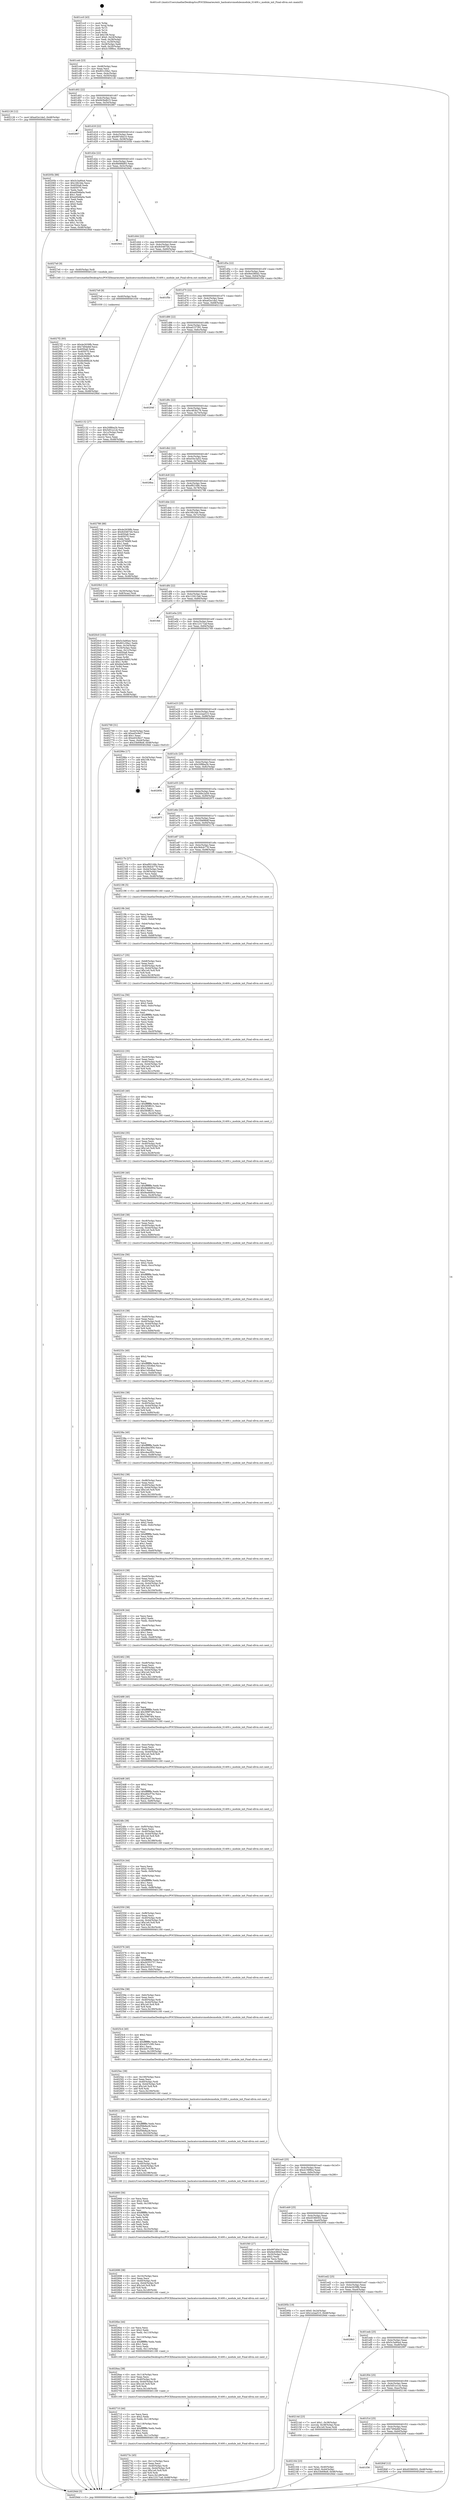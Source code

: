 digraph "0x401cc0" {
  label = "0x401cc0 (/mnt/c/Users/mathe/Desktop/tcc/POCII/binaries/extr_hashcatsrcmodulesmodule_01400.c_module_init_Final-ollvm.out::main(0))"
  labelloc = "t"
  node[shape=record]

  Entry [label="",width=0.3,height=0.3,shape=circle,fillcolor=black,style=filled]
  "0x401ceb" [label="{
     0x401ceb [23]\l
     | [instrs]\l
     &nbsp;&nbsp;0x401ceb \<+3\>: mov -0x48(%rbp),%eax\l
     &nbsp;&nbsp;0x401cee \<+2\>: mov %eax,%ecx\l
     &nbsp;&nbsp;0x401cf0 \<+6\>: sub $0x801c59a1,%ecx\l
     &nbsp;&nbsp;0x401cf6 \<+3\>: mov %eax,-0x4c(%rbp)\l
     &nbsp;&nbsp;0x401cf9 \<+3\>: mov %ecx,-0x50(%rbp)\l
     &nbsp;&nbsp;0x401cfc \<+6\>: je 0000000000402126 \<main+0x466\>\l
  }"]
  "0x402126" [label="{
     0x402126 [12]\l
     | [instrs]\l
     &nbsp;&nbsp;0x402126 \<+7\>: movl $0xa02e1da2,-0x48(%rbp)\l
     &nbsp;&nbsp;0x40212d \<+5\>: jmp 00000000004029dd \<main+0xd1d\>\l
  }"]
  "0x401d02" [label="{
     0x401d02 [22]\l
     | [instrs]\l
     &nbsp;&nbsp;0x401d02 \<+5\>: jmp 0000000000401d07 \<main+0x47\>\l
     &nbsp;&nbsp;0x401d07 \<+3\>: mov -0x4c(%rbp),%eax\l
     &nbsp;&nbsp;0x401d0a \<+5\>: sub $0x943bdb15,%eax\l
     &nbsp;&nbsp;0x401d0f \<+3\>: mov %eax,-0x54(%rbp)\l
     &nbsp;&nbsp;0x401d12 \<+6\>: je 0000000000402867 \<main+0xba7\>\l
  }"]
  Exit [label="",width=0.3,height=0.3,shape=circle,fillcolor=black,style=filled,peripheries=2]
  "0x402867" [label="{
     0x402867\l
  }", style=dashed]
  "0x401d18" [label="{
     0x401d18 [22]\l
     | [instrs]\l
     &nbsp;&nbsp;0x401d18 \<+5\>: jmp 0000000000401d1d \<main+0x5d\>\l
     &nbsp;&nbsp;0x401d1d \<+3\>: mov -0x4c(%rbp),%eax\l
     &nbsp;&nbsp;0x401d20 \<+5\>: sub $0x997d0e10,%eax\l
     &nbsp;&nbsp;0x401d25 \<+3\>: mov %eax,-0x58(%rbp)\l
     &nbsp;&nbsp;0x401d28 \<+6\>: je 000000000040205b \<main+0x39b\>\l
  }"]
  "0x401f36" [label="{
     0x401f36\l
  }", style=dashed]
  "0x40205b" [label="{
     0x40205b [88]\l
     | [instrs]\l
     &nbsp;&nbsp;0x40205b \<+5\>: mov $0x5c3a90a4,%eax\l
     &nbsp;&nbsp;0x402060 \<+5\>: mov $0x16fc3de,%ecx\l
     &nbsp;&nbsp;0x402065 \<+7\>: mov 0x4050a8,%edx\l
     &nbsp;&nbsp;0x40206c \<+7\>: mov 0x405070,%esi\l
     &nbsp;&nbsp;0x402073 \<+2\>: mov %edx,%edi\l
     &nbsp;&nbsp;0x402075 \<+6\>: sub $0xed5b8a0a,%edi\l
     &nbsp;&nbsp;0x40207b \<+3\>: sub $0x1,%edi\l
     &nbsp;&nbsp;0x40207e \<+6\>: add $0xed5b8a0a,%edi\l
     &nbsp;&nbsp;0x402084 \<+3\>: imul %edi,%edx\l
     &nbsp;&nbsp;0x402087 \<+3\>: and $0x1,%edx\l
     &nbsp;&nbsp;0x40208a \<+3\>: cmp $0x0,%edx\l
     &nbsp;&nbsp;0x40208d \<+4\>: sete %r8b\l
     &nbsp;&nbsp;0x402091 \<+3\>: cmp $0xa,%esi\l
     &nbsp;&nbsp;0x402094 \<+4\>: setl %r9b\l
     &nbsp;&nbsp;0x402098 \<+3\>: mov %r8b,%r10b\l
     &nbsp;&nbsp;0x40209b \<+3\>: and %r9b,%r10b\l
     &nbsp;&nbsp;0x40209e \<+3\>: xor %r9b,%r8b\l
     &nbsp;&nbsp;0x4020a1 \<+3\>: or %r8b,%r10b\l
     &nbsp;&nbsp;0x4020a4 \<+4\>: test $0x1,%r10b\l
     &nbsp;&nbsp;0x4020a8 \<+3\>: cmovne %ecx,%eax\l
     &nbsp;&nbsp;0x4020ab \<+3\>: mov %eax,-0x48(%rbp)\l
     &nbsp;&nbsp;0x4020ae \<+5\>: jmp 00000000004029dd \<main+0xd1d\>\l
  }"]
  "0x401d2e" [label="{
     0x401d2e [22]\l
     | [instrs]\l
     &nbsp;&nbsp;0x401d2e \<+5\>: jmp 0000000000401d33 \<main+0x73\>\l
     &nbsp;&nbsp;0x401d33 \<+3\>: mov -0x4c(%rbp),%eax\l
     &nbsp;&nbsp;0x401d36 \<+5\>: sub $0x9b688d93,%eax\l
     &nbsp;&nbsp;0x401d3b \<+3\>: mov %eax,-0x5c(%rbp)\l
     &nbsp;&nbsp;0x401d3e \<+6\>: je 00000000004029d1 \<main+0xd11\>\l
  }"]
  "0x40284f" [label="{
     0x40284f [12]\l
     | [instrs]\l
     &nbsp;&nbsp;0x40284f \<+7\>: movl $0x45366502,-0x48(%rbp)\l
     &nbsp;&nbsp;0x402856 \<+5\>: jmp 00000000004029dd \<main+0xd1d\>\l
  }"]
  "0x4029d1" [label="{
     0x4029d1\l
  }", style=dashed]
  "0x401d44" [label="{
     0x401d44 [22]\l
     | [instrs]\l
     &nbsp;&nbsp;0x401d44 \<+5\>: jmp 0000000000401d49 \<main+0x89\>\l
     &nbsp;&nbsp;0x401d49 \<+3\>: mov -0x4c(%rbp),%eax\l
     &nbsp;&nbsp;0x401d4c \<+5\>: sub $0x9c0467d4,%eax\l
     &nbsp;&nbsp;0x401d51 \<+3\>: mov %eax,-0x60(%rbp)\l
     &nbsp;&nbsp;0x401d54 \<+6\>: je 00000000004027e0 \<main+0xb20\>\l
  }"]
  "0x4027f2" [label="{
     0x4027f2 [93]\l
     | [instrs]\l
     &nbsp;&nbsp;0x4027f2 \<+5\>: mov $0x4e2639fb,%eax\l
     &nbsp;&nbsp;0x4027f7 \<+5\>: mov $0x7494efef,%ecx\l
     &nbsp;&nbsp;0x4027fc \<+7\>: mov 0x4050a8,%edx\l
     &nbsp;&nbsp;0x402803 \<+7\>: mov 0x405070,%esi\l
     &nbsp;&nbsp;0x40280a \<+3\>: mov %edx,%r8d\l
     &nbsp;&nbsp;0x40280d \<+7\>: add $0x8c666b28,%r8d\l
     &nbsp;&nbsp;0x402814 \<+4\>: sub $0x1,%r8d\l
     &nbsp;&nbsp;0x402818 \<+7\>: sub $0x8c666b28,%r8d\l
     &nbsp;&nbsp;0x40281f \<+4\>: imul %r8d,%edx\l
     &nbsp;&nbsp;0x402823 \<+3\>: and $0x1,%edx\l
     &nbsp;&nbsp;0x402826 \<+3\>: cmp $0x0,%edx\l
     &nbsp;&nbsp;0x402829 \<+4\>: sete %r9b\l
     &nbsp;&nbsp;0x40282d \<+3\>: cmp $0xa,%esi\l
     &nbsp;&nbsp;0x402830 \<+4\>: setl %r10b\l
     &nbsp;&nbsp;0x402834 \<+3\>: mov %r9b,%r11b\l
     &nbsp;&nbsp;0x402837 \<+3\>: and %r10b,%r11b\l
     &nbsp;&nbsp;0x40283a \<+3\>: xor %r10b,%r9b\l
     &nbsp;&nbsp;0x40283d \<+3\>: or %r9b,%r11b\l
     &nbsp;&nbsp;0x402840 \<+4\>: test $0x1,%r11b\l
     &nbsp;&nbsp;0x402844 \<+3\>: cmovne %ecx,%eax\l
     &nbsp;&nbsp;0x402847 \<+3\>: mov %eax,-0x48(%rbp)\l
     &nbsp;&nbsp;0x40284a \<+5\>: jmp 00000000004029dd \<main+0xd1d\>\l
  }"]
  "0x4027e0" [label="{
     0x4027e0 [9]\l
     | [instrs]\l
     &nbsp;&nbsp;0x4027e0 \<+4\>: mov -0x40(%rbp),%rdi\l
     &nbsp;&nbsp;0x4027e4 \<+5\>: call 0000000000401240 \<module_init\>\l
     | [calls]\l
     &nbsp;&nbsp;0x401240 \{1\} (/mnt/c/Users/mathe/Desktop/tcc/POCII/binaries/extr_hashcatsrcmodulesmodule_01400.c_module_init_Final-ollvm.out::module_init)\l
  }"]
  "0x401d5a" [label="{
     0x401d5a [22]\l
     | [instrs]\l
     &nbsp;&nbsp;0x401d5a \<+5\>: jmp 0000000000401d5f \<main+0x9f\>\l
     &nbsp;&nbsp;0x401d5f \<+3\>: mov -0x4c(%rbp),%eax\l
     &nbsp;&nbsp;0x401d62 \<+5\>: sub $0x9e4380d2,%eax\l
     &nbsp;&nbsp;0x401d67 \<+3\>: mov %eax,-0x64(%rbp)\l
     &nbsp;&nbsp;0x401d6a \<+6\>: je 0000000000401f5b \<main+0x29b\>\l
  }"]
  "0x4027e9" [label="{
     0x4027e9 [9]\l
     | [instrs]\l
     &nbsp;&nbsp;0x4027e9 \<+4\>: mov -0x40(%rbp),%rdi\l
     &nbsp;&nbsp;0x4027ed \<+5\>: call 0000000000401030 \<free@plt\>\l
     | [calls]\l
     &nbsp;&nbsp;0x401030 \{1\} (unknown)\l
  }"]
  "0x401f5b" [label="{
     0x401f5b\l
  }", style=dashed]
  "0x401d70" [label="{
     0x401d70 [22]\l
     | [instrs]\l
     &nbsp;&nbsp;0x401d70 \<+5\>: jmp 0000000000401d75 \<main+0xb5\>\l
     &nbsp;&nbsp;0x401d75 \<+3\>: mov -0x4c(%rbp),%eax\l
     &nbsp;&nbsp;0x401d78 \<+5\>: sub $0xa02e1da2,%eax\l
     &nbsp;&nbsp;0x401d7d \<+3\>: mov %eax,-0x68(%rbp)\l
     &nbsp;&nbsp;0x401d80 \<+6\>: je 0000000000402132 \<main+0x472\>\l
  }"]
  "0x40273c" [label="{
     0x40273c [45]\l
     | [instrs]\l
     &nbsp;&nbsp;0x40273c \<+6\>: mov -0x11c(%rbp),%ecx\l
     &nbsp;&nbsp;0x402742 \<+3\>: imul %eax,%ecx\l
     &nbsp;&nbsp;0x402745 \<+4\>: mov -0x40(%rbp),%rdi\l
     &nbsp;&nbsp;0x402749 \<+4\>: movslq -0x44(%rbp),%r8\l
     &nbsp;&nbsp;0x40274d \<+7\>: imul $0x1e0,%r8,%r8\l
     &nbsp;&nbsp;0x402754 \<+3\>: add %r8,%rdi\l
     &nbsp;&nbsp;0x402757 \<+6\>: mov %ecx,0x1d8(%rdi)\l
     &nbsp;&nbsp;0x40275d \<+7\>: movl $0x12317caf,-0x48(%rbp)\l
     &nbsp;&nbsp;0x402764 \<+5\>: jmp 00000000004029dd \<main+0xd1d\>\l
  }"]
  "0x402132" [label="{
     0x402132 [27]\l
     | [instrs]\l
     &nbsp;&nbsp;0x402132 \<+5\>: mov $0x20f8ba2b,%eax\l
     &nbsp;&nbsp;0x402137 \<+5\>: mov $0x5d51e1cb,%ecx\l
     &nbsp;&nbsp;0x40213c \<+3\>: mov -0x1c(%rbp),%edx\l
     &nbsp;&nbsp;0x40213f \<+3\>: cmp $0x0,%edx\l
     &nbsp;&nbsp;0x402142 \<+3\>: cmove %ecx,%eax\l
     &nbsp;&nbsp;0x402145 \<+3\>: mov %eax,-0x48(%rbp)\l
     &nbsp;&nbsp;0x402148 \<+5\>: jmp 00000000004029dd \<main+0xd1d\>\l
  }"]
  "0x401d86" [label="{
     0x401d86 [22]\l
     | [instrs]\l
     &nbsp;&nbsp;0x401d86 \<+5\>: jmp 0000000000401d8b \<main+0xcb\>\l
     &nbsp;&nbsp;0x401d8b \<+3\>: mov -0x4c(%rbp),%eax\l
     &nbsp;&nbsp;0x401d8e \<+5\>: sub $0xad157391,%eax\l
     &nbsp;&nbsp;0x401d93 \<+3\>: mov %eax,-0x6c(%rbp)\l
     &nbsp;&nbsp;0x401d96 \<+6\>: je 000000000040204f \<main+0x38f\>\l
  }"]
  "0x402710" [label="{
     0x402710 [44]\l
     | [instrs]\l
     &nbsp;&nbsp;0x402710 \<+2\>: xor %ecx,%ecx\l
     &nbsp;&nbsp;0x402712 \<+5\>: mov $0x2,%edx\l
     &nbsp;&nbsp;0x402717 \<+6\>: mov %edx,-0x118(%rbp)\l
     &nbsp;&nbsp;0x40271d \<+1\>: cltd\l
     &nbsp;&nbsp;0x40271e \<+6\>: mov -0x118(%rbp),%esi\l
     &nbsp;&nbsp;0x402724 \<+2\>: idiv %esi\l
     &nbsp;&nbsp;0x402726 \<+6\>: imul $0xfffffffe,%edx,%edx\l
     &nbsp;&nbsp;0x40272c \<+3\>: sub $0x1,%ecx\l
     &nbsp;&nbsp;0x40272f \<+2\>: sub %ecx,%edx\l
     &nbsp;&nbsp;0x402731 \<+6\>: mov %edx,-0x11c(%rbp)\l
     &nbsp;&nbsp;0x402737 \<+5\>: call 0000000000401160 \<next_i\>\l
     | [calls]\l
     &nbsp;&nbsp;0x401160 \{1\} (/mnt/c/Users/mathe/Desktop/tcc/POCII/binaries/extr_hashcatsrcmodulesmodule_01400.c_module_init_Final-ollvm.out::next_i)\l
  }"]
  "0x40204f" [label="{
     0x40204f\l
  }", style=dashed]
  "0x401d9c" [label="{
     0x401d9c [22]\l
     | [instrs]\l
     &nbsp;&nbsp;0x401d9c \<+5\>: jmp 0000000000401da1 \<main+0xe1\>\l
     &nbsp;&nbsp;0x401da1 \<+3\>: mov -0x4c(%rbp),%eax\l
     &nbsp;&nbsp;0x401da4 \<+5\>: sub $0xc463b176,%eax\l
     &nbsp;&nbsp;0x401da9 \<+3\>: mov %eax,-0x70(%rbp)\l
     &nbsp;&nbsp;0x401dac \<+6\>: je 000000000040294f \<main+0xc8f\>\l
  }"]
  "0x4026ea" [label="{
     0x4026ea [38]\l
     | [instrs]\l
     &nbsp;&nbsp;0x4026ea \<+6\>: mov -0x114(%rbp),%ecx\l
     &nbsp;&nbsp;0x4026f0 \<+3\>: imul %eax,%ecx\l
     &nbsp;&nbsp;0x4026f3 \<+4\>: mov -0x40(%rbp),%rdi\l
     &nbsp;&nbsp;0x4026f7 \<+4\>: movslq -0x44(%rbp),%r8\l
     &nbsp;&nbsp;0x4026fb \<+7\>: imul $0x1e0,%r8,%r8\l
     &nbsp;&nbsp;0x402702 \<+3\>: add %r8,%rdi\l
     &nbsp;&nbsp;0x402705 \<+6\>: mov %ecx,0x1d4(%rdi)\l
     &nbsp;&nbsp;0x40270b \<+5\>: call 0000000000401160 \<next_i\>\l
     | [calls]\l
     &nbsp;&nbsp;0x401160 \{1\} (/mnt/c/Users/mathe/Desktop/tcc/POCII/binaries/extr_hashcatsrcmodulesmodule_01400.c_module_init_Final-ollvm.out::next_i)\l
  }"]
  "0x40294f" [label="{
     0x40294f\l
  }", style=dashed]
  "0x401db2" [label="{
     0x401db2 [22]\l
     | [instrs]\l
     &nbsp;&nbsp;0x401db2 \<+5\>: jmp 0000000000401db7 \<main+0xf7\>\l
     &nbsp;&nbsp;0x401db7 \<+3\>: mov -0x4c(%rbp),%eax\l
     &nbsp;&nbsp;0x401dba \<+5\>: sub $0xe54c3a52,%eax\l
     &nbsp;&nbsp;0x401dbf \<+3\>: mov %eax,-0x74(%rbp)\l
     &nbsp;&nbsp;0x401dc2 \<+6\>: je 00000000004028ba \<main+0xbfa\>\l
  }"]
  "0x4026be" [label="{
     0x4026be [44]\l
     | [instrs]\l
     &nbsp;&nbsp;0x4026be \<+2\>: xor %ecx,%ecx\l
     &nbsp;&nbsp;0x4026c0 \<+5\>: mov $0x2,%edx\l
     &nbsp;&nbsp;0x4026c5 \<+6\>: mov %edx,-0x110(%rbp)\l
     &nbsp;&nbsp;0x4026cb \<+1\>: cltd\l
     &nbsp;&nbsp;0x4026cc \<+6\>: mov -0x110(%rbp),%esi\l
     &nbsp;&nbsp;0x4026d2 \<+2\>: idiv %esi\l
     &nbsp;&nbsp;0x4026d4 \<+6\>: imul $0xfffffffe,%edx,%edx\l
     &nbsp;&nbsp;0x4026da \<+3\>: sub $0x1,%ecx\l
     &nbsp;&nbsp;0x4026dd \<+2\>: sub %ecx,%edx\l
     &nbsp;&nbsp;0x4026df \<+6\>: mov %edx,-0x114(%rbp)\l
     &nbsp;&nbsp;0x4026e5 \<+5\>: call 0000000000401160 \<next_i\>\l
     | [calls]\l
     &nbsp;&nbsp;0x401160 \{1\} (/mnt/c/Users/mathe/Desktop/tcc/POCII/binaries/extr_hashcatsrcmodulesmodule_01400.c_module_init_Final-ollvm.out::next_i)\l
  }"]
  "0x4028ba" [label="{
     0x4028ba\l
  }", style=dashed]
  "0x401dc8" [label="{
     0x401dc8 [22]\l
     | [instrs]\l
     &nbsp;&nbsp;0x401dc8 \<+5\>: jmp 0000000000401dcd \<main+0x10d\>\l
     &nbsp;&nbsp;0x401dcd \<+3\>: mov -0x4c(%rbp),%eax\l
     &nbsp;&nbsp;0x401dd0 \<+5\>: sub $0xef92168c,%eax\l
     &nbsp;&nbsp;0x401dd5 \<+3\>: mov %eax,-0x78(%rbp)\l
     &nbsp;&nbsp;0x401dd8 \<+6\>: je 0000000000402788 \<main+0xac8\>\l
  }"]
  "0x402698" [label="{
     0x402698 [38]\l
     | [instrs]\l
     &nbsp;&nbsp;0x402698 \<+6\>: mov -0x10c(%rbp),%ecx\l
     &nbsp;&nbsp;0x40269e \<+3\>: imul %eax,%ecx\l
     &nbsp;&nbsp;0x4026a1 \<+4\>: mov -0x40(%rbp),%rdi\l
     &nbsp;&nbsp;0x4026a5 \<+4\>: movslq -0x44(%rbp),%r8\l
     &nbsp;&nbsp;0x4026a9 \<+7\>: imul $0x1e0,%r8,%r8\l
     &nbsp;&nbsp;0x4026b0 \<+3\>: add %r8,%rdi\l
     &nbsp;&nbsp;0x4026b3 \<+6\>: mov %ecx,0x1d0(%rdi)\l
     &nbsp;&nbsp;0x4026b9 \<+5\>: call 0000000000401160 \<next_i\>\l
     | [calls]\l
     &nbsp;&nbsp;0x401160 \{1\} (/mnt/c/Users/mathe/Desktop/tcc/POCII/binaries/extr_hashcatsrcmodulesmodule_01400.c_module_init_Final-ollvm.out::next_i)\l
  }"]
  "0x402788" [label="{
     0x402788 [88]\l
     | [instrs]\l
     &nbsp;&nbsp;0x402788 \<+5\>: mov $0x4e2639fb,%eax\l
     &nbsp;&nbsp;0x40278d \<+5\>: mov $0x9c0467d4,%ecx\l
     &nbsp;&nbsp;0x402792 \<+7\>: mov 0x4050a8,%edx\l
     &nbsp;&nbsp;0x402799 \<+7\>: mov 0x405070,%esi\l
     &nbsp;&nbsp;0x4027a0 \<+2\>: mov %edx,%edi\l
     &nbsp;&nbsp;0x4027a2 \<+6\>: add $0x1876f4f9,%edi\l
     &nbsp;&nbsp;0x4027a8 \<+3\>: sub $0x1,%edi\l
     &nbsp;&nbsp;0x4027ab \<+6\>: sub $0x1876f4f9,%edi\l
     &nbsp;&nbsp;0x4027b1 \<+3\>: imul %edi,%edx\l
     &nbsp;&nbsp;0x4027b4 \<+3\>: and $0x1,%edx\l
     &nbsp;&nbsp;0x4027b7 \<+3\>: cmp $0x0,%edx\l
     &nbsp;&nbsp;0x4027ba \<+4\>: sete %r8b\l
     &nbsp;&nbsp;0x4027be \<+3\>: cmp $0xa,%esi\l
     &nbsp;&nbsp;0x4027c1 \<+4\>: setl %r9b\l
     &nbsp;&nbsp;0x4027c5 \<+3\>: mov %r8b,%r10b\l
     &nbsp;&nbsp;0x4027c8 \<+3\>: and %r9b,%r10b\l
     &nbsp;&nbsp;0x4027cb \<+3\>: xor %r9b,%r8b\l
     &nbsp;&nbsp;0x4027ce \<+3\>: or %r8b,%r10b\l
     &nbsp;&nbsp;0x4027d1 \<+4\>: test $0x1,%r10b\l
     &nbsp;&nbsp;0x4027d5 \<+3\>: cmovne %ecx,%eax\l
     &nbsp;&nbsp;0x4027d8 \<+3\>: mov %eax,-0x48(%rbp)\l
     &nbsp;&nbsp;0x4027db \<+5\>: jmp 00000000004029dd \<main+0xd1d\>\l
  }"]
  "0x401dde" [label="{
     0x401dde [22]\l
     | [instrs]\l
     &nbsp;&nbsp;0x401dde \<+5\>: jmp 0000000000401de3 \<main+0x123\>\l
     &nbsp;&nbsp;0x401de3 \<+3\>: mov -0x4c(%rbp),%eax\l
     &nbsp;&nbsp;0x401de6 \<+5\>: sub $0x16fc3de,%eax\l
     &nbsp;&nbsp;0x401deb \<+3\>: mov %eax,-0x7c(%rbp)\l
     &nbsp;&nbsp;0x401dee \<+6\>: je 00000000004020b3 \<main+0x3f3\>\l
  }"]
  "0x402660" [label="{
     0x402660 [56]\l
     | [instrs]\l
     &nbsp;&nbsp;0x402660 \<+2\>: xor %ecx,%ecx\l
     &nbsp;&nbsp;0x402662 \<+5\>: mov $0x2,%edx\l
     &nbsp;&nbsp;0x402667 \<+6\>: mov %edx,-0x108(%rbp)\l
     &nbsp;&nbsp;0x40266d \<+1\>: cltd\l
     &nbsp;&nbsp;0x40266e \<+6\>: mov -0x108(%rbp),%esi\l
     &nbsp;&nbsp;0x402674 \<+2\>: idiv %esi\l
     &nbsp;&nbsp;0x402676 \<+6\>: imul $0xfffffffe,%edx,%edx\l
     &nbsp;&nbsp;0x40267c \<+3\>: mov %ecx,%r9d\l
     &nbsp;&nbsp;0x40267f \<+3\>: sub %edx,%r9d\l
     &nbsp;&nbsp;0x402682 \<+2\>: mov %ecx,%edx\l
     &nbsp;&nbsp;0x402684 \<+3\>: sub $0x1,%edx\l
     &nbsp;&nbsp;0x402687 \<+3\>: add %edx,%r9d\l
     &nbsp;&nbsp;0x40268a \<+3\>: sub %r9d,%ecx\l
     &nbsp;&nbsp;0x40268d \<+6\>: mov %ecx,-0x10c(%rbp)\l
     &nbsp;&nbsp;0x402693 \<+5\>: call 0000000000401160 \<next_i\>\l
     | [calls]\l
     &nbsp;&nbsp;0x401160 \{1\} (/mnt/c/Users/mathe/Desktop/tcc/POCII/binaries/extr_hashcatsrcmodulesmodule_01400.c_module_init_Final-ollvm.out::next_i)\l
  }"]
  "0x4020b3" [label="{
     0x4020b3 [13]\l
     | [instrs]\l
     &nbsp;&nbsp;0x4020b3 \<+4\>: mov -0x30(%rbp),%rax\l
     &nbsp;&nbsp;0x4020b7 \<+4\>: mov 0x8(%rax),%rdi\l
     &nbsp;&nbsp;0x4020bb \<+5\>: call 0000000000401060 \<atoi@plt\>\l
     | [calls]\l
     &nbsp;&nbsp;0x401060 \{1\} (unknown)\l
  }"]
  "0x401df4" [label="{
     0x401df4 [22]\l
     | [instrs]\l
     &nbsp;&nbsp;0x401df4 \<+5\>: jmp 0000000000401df9 \<main+0x139\>\l
     &nbsp;&nbsp;0x401df9 \<+3\>: mov -0x4c(%rbp),%eax\l
     &nbsp;&nbsp;0x401dfc \<+5\>: sub $0x122613a6,%eax\l
     &nbsp;&nbsp;0x401e01 \<+3\>: mov %eax,-0x80(%rbp)\l
     &nbsp;&nbsp;0x401e04 \<+6\>: je 0000000000401feb \<main+0x32b\>\l
  }"]
  "0x40263a" [label="{
     0x40263a [38]\l
     | [instrs]\l
     &nbsp;&nbsp;0x40263a \<+6\>: mov -0x104(%rbp),%ecx\l
     &nbsp;&nbsp;0x402640 \<+3\>: imul %eax,%ecx\l
     &nbsp;&nbsp;0x402643 \<+4\>: mov -0x40(%rbp),%rdi\l
     &nbsp;&nbsp;0x402647 \<+4\>: movslq -0x44(%rbp),%r8\l
     &nbsp;&nbsp;0x40264b \<+7\>: imul $0x1e0,%r8,%r8\l
     &nbsp;&nbsp;0x402652 \<+3\>: add %r8,%rdi\l
     &nbsp;&nbsp;0x402655 \<+6\>: mov %ecx,0x198(%rdi)\l
     &nbsp;&nbsp;0x40265b \<+5\>: call 0000000000401160 \<next_i\>\l
     | [calls]\l
     &nbsp;&nbsp;0x401160 \{1\} (/mnt/c/Users/mathe/Desktop/tcc/POCII/binaries/extr_hashcatsrcmodulesmodule_01400.c_module_init_Final-ollvm.out::next_i)\l
  }"]
  "0x401feb" [label="{
     0x401feb\l
  }", style=dashed]
  "0x401e0a" [label="{
     0x401e0a [25]\l
     | [instrs]\l
     &nbsp;&nbsp;0x401e0a \<+5\>: jmp 0000000000401e0f \<main+0x14f\>\l
     &nbsp;&nbsp;0x401e0f \<+3\>: mov -0x4c(%rbp),%eax\l
     &nbsp;&nbsp;0x401e12 \<+5\>: sub $0x12317caf,%eax\l
     &nbsp;&nbsp;0x401e17 \<+6\>: mov %eax,-0x84(%rbp)\l
     &nbsp;&nbsp;0x401e1d \<+6\>: je 0000000000402769 \<main+0xaa9\>\l
  }"]
  "0x402612" [label="{
     0x402612 [40]\l
     | [instrs]\l
     &nbsp;&nbsp;0x402612 \<+5\>: mov $0x2,%ecx\l
     &nbsp;&nbsp;0x402617 \<+1\>: cltd\l
     &nbsp;&nbsp;0x402618 \<+2\>: idiv %ecx\l
     &nbsp;&nbsp;0x40261a \<+6\>: imul $0xfffffffe,%edx,%ecx\l
     &nbsp;&nbsp;0x402620 \<+6\>: add $0xf58e8a28,%ecx\l
     &nbsp;&nbsp;0x402626 \<+3\>: add $0x1,%ecx\l
     &nbsp;&nbsp;0x402629 \<+6\>: sub $0xf58e8a28,%ecx\l
     &nbsp;&nbsp;0x40262f \<+6\>: mov %ecx,-0x104(%rbp)\l
     &nbsp;&nbsp;0x402635 \<+5\>: call 0000000000401160 \<next_i\>\l
     | [calls]\l
     &nbsp;&nbsp;0x401160 \{1\} (/mnt/c/Users/mathe/Desktop/tcc/POCII/binaries/extr_hashcatsrcmodulesmodule_01400.c_module_init_Final-ollvm.out::next_i)\l
  }"]
  "0x402769" [label="{
     0x402769 [31]\l
     | [instrs]\l
     &nbsp;&nbsp;0x402769 \<+3\>: mov -0x44(%rbp),%eax\l
     &nbsp;&nbsp;0x40276c \<+5\>: add $0xed3c9e27,%eax\l
     &nbsp;&nbsp;0x402771 \<+3\>: add $0x1,%eax\l
     &nbsp;&nbsp;0x402774 \<+5\>: sub $0xed3c9e27,%eax\l
     &nbsp;&nbsp;0x402779 \<+3\>: mov %eax,-0x44(%rbp)\l
     &nbsp;&nbsp;0x40277c \<+7\>: movl $0x33b69bdf,-0x48(%rbp)\l
     &nbsp;&nbsp;0x402783 \<+5\>: jmp 00000000004029dd \<main+0xd1d\>\l
  }"]
  "0x401e23" [label="{
     0x401e23 [25]\l
     | [instrs]\l
     &nbsp;&nbsp;0x401e23 \<+5\>: jmp 0000000000401e28 \<main+0x168\>\l
     &nbsp;&nbsp;0x401e28 \<+3\>: mov -0x4c(%rbp),%eax\l
     &nbsp;&nbsp;0x401e2b \<+5\>: sub $0x1e2aa515,%eax\l
     &nbsp;&nbsp;0x401e30 \<+6\>: mov %eax,-0x88(%rbp)\l
     &nbsp;&nbsp;0x401e36 \<+6\>: je 000000000040296e \<main+0xcae\>\l
  }"]
  "0x4025ec" [label="{
     0x4025ec [38]\l
     | [instrs]\l
     &nbsp;&nbsp;0x4025ec \<+6\>: mov -0x100(%rbp),%ecx\l
     &nbsp;&nbsp;0x4025f2 \<+3\>: imul %eax,%ecx\l
     &nbsp;&nbsp;0x4025f5 \<+4\>: mov -0x40(%rbp),%rdi\l
     &nbsp;&nbsp;0x4025f9 \<+4\>: movslq -0x44(%rbp),%r8\l
     &nbsp;&nbsp;0x4025fd \<+7\>: imul $0x1e0,%r8,%r8\l
     &nbsp;&nbsp;0x402604 \<+3\>: add %r8,%rdi\l
     &nbsp;&nbsp;0x402607 \<+6\>: mov %ecx,0x194(%rdi)\l
     &nbsp;&nbsp;0x40260d \<+5\>: call 0000000000401160 \<next_i\>\l
     | [calls]\l
     &nbsp;&nbsp;0x401160 \{1\} (/mnt/c/Users/mathe/Desktop/tcc/POCII/binaries/extr_hashcatsrcmodulesmodule_01400.c_module_init_Final-ollvm.out::next_i)\l
  }"]
  "0x40296e" [label="{
     0x40296e [17]\l
     | [instrs]\l
     &nbsp;&nbsp;0x40296e \<+3\>: mov -0x24(%rbp),%eax\l
     &nbsp;&nbsp;0x402971 \<+7\>: add $0x108,%rsp\l
     &nbsp;&nbsp;0x402978 \<+1\>: pop %rbx\l
     &nbsp;&nbsp;0x402979 \<+2\>: pop %r14\l
     &nbsp;&nbsp;0x40297b \<+2\>: pop %r15\l
     &nbsp;&nbsp;0x40297d \<+1\>: pop %rbp\l
     &nbsp;&nbsp;0x40297e \<+1\>: ret\l
  }"]
  "0x401e3c" [label="{
     0x401e3c [25]\l
     | [instrs]\l
     &nbsp;&nbsp;0x401e3c \<+5\>: jmp 0000000000401e41 \<main+0x181\>\l
     &nbsp;&nbsp;0x401e41 \<+3\>: mov -0x4c(%rbp),%eax\l
     &nbsp;&nbsp;0x401e44 \<+5\>: sub $0x20f8ba2b,%eax\l
     &nbsp;&nbsp;0x401e49 \<+6\>: mov %eax,-0x8c(%rbp)\l
     &nbsp;&nbsp;0x401e4f \<+6\>: je 000000000040285b \<main+0xb9b\>\l
  }"]
  "0x4025c4" [label="{
     0x4025c4 [40]\l
     | [instrs]\l
     &nbsp;&nbsp;0x4025c4 \<+5\>: mov $0x2,%ecx\l
     &nbsp;&nbsp;0x4025c9 \<+1\>: cltd\l
     &nbsp;&nbsp;0x4025ca \<+2\>: idiv %ecx\l
     &nbsp;&nbsp;0x4025cc \<+6\>: imul $0xfffffffe,%edx,%ecx\l
     &nbsp;&nbsp;0x4025d2 \<+6\>: add $0x4d37c5f0,%ecx\l
     &nbsp;&nbsp;0x4025d8 \<+3\>: add $0x1,%ecx\l
     &nbsp;&nbsp;0x4025db \<+6\>: sub $0x4d37c5f0,%ecx\l
     &nbsp;&nbsp;0x4025e1 \<+6\>: mov %ecx,-0x100(%rbp)\l
     &nbsp;&nbsp;0x4025e7 \<+5\>: call 0000000000401160 \<next_i\>\l
     | [calls]\l
     &nbsp;&nbsp;0x401160 \{1\} (/mnt/c/Users/mathe/Desktop/tcc/POCII/binaries/extr_hashcatsrcmodulesmodule_01400.c_module_init_Final-ollvm.out::next_i)\l
  }"]
  "0x40285b" [label="{
     0x40285b\l
  }", style=dashed]
  "0x401e55" [label="{
     0x401e55 [25]\l
     | [instrs]\l
     &nbsp;&nbsp;0x401e55 \<+5\>: jmp 0000000000401e5a \<main+0x19a\>\l
     &nbsp;&nbsp;0x401e5a \<+3\>: mov -0x4c(%rbp),%eax\l
     &nbsp;&nbsp;0x401e5d \<+5\>: sub $0x269c2a59,%eax\l
     &nbsp;&nbsp;0x401e62 \<+6\>: mov %eax,-0x90(%rbp)\l
     &nbsp;&nbsp;0x401e68 \<+6\>: je 000000000040297f \<main+0xcbf\>\l
  }"]
  "0x40259e" [label="{
     0x40259e [38]\l
     | [instrs]\l
     &nbsp;&nbsp;0x40259e \<+6\>: mov -0xfc(%rbp),%ecx\l
     &nbsp;&nbsp;0x4025a4 \<+3\>: imul %eax,%ecx\l
     &nbsp;&nbsp;0x4025a7 \<+4\>: mov -0x40(%rbp),%rdi\l
     &nbsp;&nbsp;0x4025ab \<+4\>: movslq -0x44(%rbp),%r8\l
     &nbsp;&nbsp;0x4025af \<+7\>: imul $0x1e0,%r8,%r8\l
     &nbsp;&nbsp;0x4025b6 \<+3\>: add %r8,%rdi\l
     &nbsp;&nbsp;0x4025b9 \<+6\>: mov %ecx,0x190(%rdi)\l
     &nbsp;&nbsp;0x4025bf \<+5\>: call 0000000000401160 \<next_i\>\l
     | [calls]\l
     &nbsp;&nbsp;0x401160 \{1\} (/mnt/c/Users/mathe/Desktop/tcc/POCII/binaries/extr_hashcatsrcmodulesmodule_01400.c_module_init_Final-ollvm.out::next_i)\l
  }"]
  "0x40297f" [label="{
     0x40297f\l
  }", style=dashed]
  "0x401e6e" [label="{
     0x401e6e [25]\l
     | [instrs]\l
     &nbsp;&nbsp;0x401e6e \<+5\>: jmp 0000000000401e73 \<main+0x1b3\>\l
     &nbsp;&nbsp;0x401e73 \<+3\>: mov -0x4c(%rbp),%eax\l
     &nbsp;&nbsp;0x401e76 \<+5\>: sub $0x33b69bdf,%eax\l
     &nbsp;&nbsp;0x401e7b \<+6\>: mov %eax,-0x94(%rbp)\l
     &nbsp;&nbsp;0x401e81 \<+6\>: je 000000000040217b \<main+0x4bb\>\l
  }"]
  "0x402576" [label="{
     0x402576 [40]\l
     | [instrs]\l
     &nbsp;&nbsp;0x402576 \<+5\>: mov $0x2,%ecx\l
     &nbsp;&nbsp;0x40257b \<+1\>: cltd\l
     &nbsp;&nbsp;0x40257c \<+2\>: idiv %ecx\l
     &nbsp;&nbsp;0x40257e \<+6\>: imul $0xfffffffe,%edx,%ecx\l
     &nbsp;&nbsp;0x402584 \<+6\>: sub $0xd4353757,%ecx\l
     &nbsp;&nbsp;0x40258a \<+3\>: add $0x1,%ecx\l
     &nbsp;&nbsp;0x40258d \<+6\>: add $0xd4353757,%ecx\l
     &nbsp;&nbsp;0x402593 \<+6\>: mov %ecx,-0xfc(%rbp)\l
     &nbsp;&nbsp;0x402599 \<+5\>: call 0000000000401160 \<next_i\>\l
     | [calls]\l
     &nbsp;&nbsp;0x401160 \{1\} (/mnt/c/Users/mathe/Desktop/tcc/POCII/binaries/extr_hashcatsrcmodulesmodule_01400.c_module_init_Final-ollvm.out::next_i)\l
  }"]
  "0x40217b" [label="{
     0x40217b [27]\l
     | [instrs]\l
     &nbsp;&nbsp;0x40217b \<+5\>: mov $0xef92168c,%eax\l
     &nbsp;&nbsp;0x402180 \<+5\>: mov $0x36dcb778,%ecx\l
     &nbsp;&nbsp;0x402185 \<+3\>: mov -0x44(%rbp),%edx\l
     &nbsp;&nbsp;0x402188 \<+3\>: cmp -0x38(%rbp),%edx\l
     &nbsp;&nbsp;0x40218b \<+3\>: cmovl %ecx,%eax\l
     &nbsp;&nbsp;0x40218e \<+3\>: mov %eax,-0x48(%rbp)\l
     &nbsp;&nbsp;0x402191 \<+5\>: jmp 00000000004029dd \<main+0xd1d\>\l
  }"]
  "0x401e87" [label="{
     0x401e87 [25]\l
     | [instrs]\l
     &nbsp;&nbsp;0x401e87 \<+5\>: jmp 0000000000401e8c \<main+0x1cc\>\l
     &nbsp;&nbsp;0x401e8c \<+3\>: mov -0x4c(%rbp),%eax\l
     &nbsp;&nbsp;0x401e8f \<+5\>: sub $0x36dcb778,%eax\l
     &nbsp;&nbsp;0x401e94 \<+6\>: mov %eax,-0x98(%rbp)\l
     &nbsp;&nbsp;0x401e9a \<+6\>: je 0000000000402196 \<main+0x4d6\>\l
  }"]
  "0x402550" [label="{
     0x402550 [38]\l
     | [instrs]\l
     &nbsp;&nbsp;0x402550 \<+6\>: mov -0xf8(%rbp),%ecx\l
     &nbsp;&nbsp;0x402556 \<+3\>: imul %eax,%ecx\l
     &nbsp;&nbsp;0x402559 \<+4\>: mov -0x40(%rbp),%rdi\l
     &nbsp;&nbsp;0x40255d \<+4\>: movslq -0x44(%rbp),%r8\l
     &nbsp;&nbsp;0x402561 \<+7\>: imul $0x1e0,%r8,%r8\l
     &nbsp;&nbsp;0x402568 \<+3\>: add %r8,%rdi\l
     &nbsp;&nbsp;0x40256b \<+6\>: mov %ecx,0x18c(%rdi)\l
     &nbsp;&nbsp;0x402571 \<+5\>: call 0000000000401160 \<next_i\>\l
     | [calls]\l
     &nbsp;&nbsp;0x401160 \{1\} (/mnt/c/Users/mathe/Desktop/tcc/POCII/binaries/extr_hashcatsrcmodulesmodule_01400.c_module_init_Final-ollvm.out::next_i)\l
  }"]
  "0x402196" [label="{
     0x402196 [5]\l
     | [instrs]\l
     &nbsp;&nbsp;0x402196 \<+5\>: call 0000000000401160 \<next_i\>\l
     | [calls]\l
     &nbsp;&nbsp;0x401160 \{1\} (/mnt/c/Users/mathe/Desktop/tcc/POCII/binaries/extr_hashcatsrcmodulesmodule_01400.c_module_init_Final-ollvm.out::next_i)\l
  }"]
  "0x401ea0" [label="{
     0x401ea0 [25]\l
     | [instrs]\l
     &nbsp;&nbsp;0x401ea0 \<+5\>: jmp 0000000000401ea5 \<main+0x1e5\>\l
     &nbsp;&nbsp;0x401ea5 \<+3\>: mov -0x4c(%rbp),%eax\l
     &nbsp;&nbsp;0x401ea8 \<+5\>: sub $0x4159f9ce,%eax\l
     &nbsp;&nbsp;0x401ead \<+6\>: mov %eax,-0x9c(%rbp)\l
     &nbsp;&nbsp;0x401eb3 \<+6\>: je 0000000000401f40 \<main+0x280\>\l
  }"]
  "0x402524" [label="{
     0x402524 [44]\l
     | [instrs]\l
     &nbsp;&nbsp;0x402524 \<+2\>: xor %ecx,%ecx\l
     &nbsp;&nbsp;0x402526 \<+5\>: mov $0x2,%edx\l
     &nbsp;&nbsp;0x40252b \<+6\>: mov %edx,-0xf4(%rbp)\l
     &nbsp;&nbsp;0x402531 \<+1\>: cltd\l
     &nbsp;&nbsp;0x402532 \<+6\>: mov -0xf4(%rbp),%esi\l
     &nbsp;&nbsp;0x402538 \<+2\>: idiv %esi\l
     &nbsp;&nbsp;0x40253a \<+6\>: imul $0xfffffffe,%edx,%edx\l
     &nbsp;&nbsp;0x402540 \<+3\>: sub $0x1,%ecx\l
     &nbsp;&nbsp;0x402543 \<+2\>: sub %ecx,%edx\l
     &nbsp;&nbsp;0x402545 \<+6\>: mov %edx,-0xf8(%rbp)\l
     &nbsp;&nbsp;0x40254b \<+5\>: call 0000000000401160 \<next_i\>\l
     | [calls]\l
     &nbsp;&nbsp;0x401160 \{1\} (/mnt/c/Users/mathe/Desktop/tcc/POCII/binaries/extr_hashcatsrcmodulesmodule_01400.c_module_init_Final-ollvm.out::next_i)\l
  }"]
  "0x401f40" [label="{
     0x401f40 [27]\l
     | [instrs]\l
     &nbsp;&nbsp;0x401f40 \<+5\>: mov $0x997d0e10,%eax\l
     &nbsp;&nbsp;0x401f45 \<+5\>: mov $0x9e4380d2,%ecx\l
     &nbsp;&nbsp;0x401f4a \<+3\>: mov -0x20(%rbp),%edx\l
     &nbsp;&nbsp;0x401f4d \<+3\>: cmp $0x2,%edx\l
     &nbsp;&nbsp;0x401f50 \<+3\>: cmovne %ecx,%eax\l
     &nbsp;&nbsp;0x401f53 \<+3\>: mov %eax,-0x48(%rbp)\l
     &nbsp;&nbsp;0x401f56 \<+5\>: jmp 00000000004029dd \<main+0xd1d\>\l
  }"]
  "0x401eb9" [label="{
     0x401eb9 [25]\l
     | [instrs]\l
     &nbsp;&nbsp;0x401eb9 \<+5\>: jmp 0000000000401ebe \<main+0x1fe\>\l
     &nbsp;&nbsp;0x401ebe \<+3\>: mov -0x4c(%rbp),%eax\l
     &nbsp;&nbsp;0x401ec1 \<+5\>: sub $0x45366502,%eax\l
     &nbsp;&nbsp;0x401ec6 \<+6\>: mov %eax,-0xa0(%rbp)\l
     &nbsp;&nbsp;0x401ecc \<+6\>: je 000000000040295b \<main+0xc9b\>\l
  }"]
  "0x4029dd" [label="{
     0x4029dd [5]\l
     | [instrs]\l
     &nbsp;&nbsp;0x4029dd \<+5\>: jmp 0000000000401ceb \<main+0x2b\>\l
  }"]
  "0x401cc0" [label="{
     0x401cc0 [43]\l
     | [instrs]\l
     &nbsp;&nbsp;0x401cc0 \<+1\>: push %rbp\l
     &nbsp;&nbsp;0x401cc1 \<+3\>: mov %rsp,%rbp\l
     &nbsp;&nbsp;0x401cc4 \<+2\>: push %r15\l
     &nbsp;&nbsp;0x401cc6 \<+2\>: push %r14\l
     &nbsp;&nbsp;0x401cc8 \<+1\>: push %rbx\l
     &nbsp;&nbsp;0x401cc9 \<+7\>: sub $0x108,%rsp\l
     &nbsp;&nbsp;0x401cd0 \<+7\>: movl $0x0,-0x24(%rbp)\l
     &nbsp;&nbsp;0x401cd7 \<+3\>: mov %edi,-0x28(%rbp)\l
     &nbsp;&nbsp;0x401cda \<+4\>: mov %rsi,-0x30(%rbp)\l
     &nbsp;&nbsp;0x401cde \<+3\>: mov -0x28(%rbp),%edi\l
     &nbsp;&nbsp;0x401ce1 \<+3\>: mov %edi,-0x20(%rbp)\l
     &nbsp;&nbsp;0x401ce4 \<+7\>: movl $0x4159f9ce,-0x48(%rbp)\l
  }"]
  "0x4020c0" [label="{
     0x4020c0 [102]\l
     | [instrs]\l
     &nbsp;&nbsp;0x4020c0 \<+5\>: mov $0x5c3a90a4,%ecx\l
     &nbsp;&nbsp;0x4020c5 \<+5\>: mov $0x801c59a1,%edx\l
     &nbsp;&nbsp;0x4020ca \<+3\>: mov %eax,-0x34(%rbp)\l
     &nbsp;&nbsp;0x4020cd \<+3\>: mov -0x34(%rbp),%eax\l
     &nbsp;&nbsp;0x4020d0 \<+3\>: mov %eax,-0x1c(%rbp)\l
     &nbsp;&nbsp;0x4020d3 \<+7\>: mov 0x4050a8,%eax\l
     &nbsp;&nbsp;0x4020da \<+7\>: mov 0x405070,%esi\l
     &nbsp;&nbsp;0x4020e1 \<+3\>: mov %eax,%r8d\l
     &nbsp;&nbsp;0x4020e4 \<+7\>: sub $0xbbe5e963,%r8d\l
     &nbsp;&nbsp;0x4020eb \<+4\>: sub $0x1,%r8d\l
     &nbsp;&nbsp;0x4020ef \<+7\>: add $0xbbe5e963,%r8d\l
     &nbsp;&nbsp;0x4020f6 \<+4\>: imul %r8d,%eax\l
     &nbsp;&nbsp;0x4020fa \<+3\>: and $0x1,%eax\l
     &nbsp;&nbsp;0x4020fd \<+3\>: cmp $0x0,%eax\l
     &nbsp;&nbsp;0x402100 \<+4\>: sete %r9b\l
     &nbsp;&nbsp;0x402104 \<+3\>: cmp $0xa,%esi\l
     &nbsp;&nbsp;0x402107 \<+4\>: setl %r10b\l
     &nbsp;&nbsp;0x40210b \<+3\>: mov %r9b,%r11b\l
     &nbsp;&nbsp;0x40210e \<+3\>: and %r10b,%r11b\l
     &nbsp;&nbsp;0x402111 \<+3\>: xor %r10b,%r9b\l
     &nbsp;&nbsp;0x402114 \<+3\>: or %r9b,%r11b\l
     &nbsp;&nbsp;0x402117 \<+4\>: test $0x1,%r11b\l
     &nbsp;&nbsp;0x40211b \<+3\>: cmovne %edx,%ecx\l
     &nbsp;&nbsp;0x40211e \<+3\>: mov %ecx,-0x48(%rbp)\l
     &nbsp;&nbsp;0x402121 \<+5\>: jmp 00000000004029dd \<main+0xd1d\>\l
  }"]
  "0x4024fe" [label="{
     0x4024fe [38]\l
     | [instrs]\l
     &nbsp;&nbsp;0x4024fe \<+6\>: mov -0xf0(%rbp),%ecx\l
     &nbsp;&nbsp;0x402504 \<+3\>: imul %eax,%ecx\l
     &nbsp;&nbsp;0x402507 \<+4\>: mov -0x40(%rbp),%rdi\l
     &nbsp;&nbsp;0x40250b \<+4\>: movslq -0x44(%rbp),%r8\l
     &nbsp;&nbsp;0x40250f \<+7\>: imul $0x1e0,%r8,%r8\l
     &nbsp;&nbsp;0x402516 \<+3\>: add %r8,%rdi\l
     &nbsp;&nbsp;0x402519 \<+6\>: mov %ecx,0x188(%rdi)\l
     &nbsp;&nbsp;0x40251f \<+5\>: call 0000000000401160 \<next_i\>\l
     | [calls]\l
     &nbsp;&nbsp;0x401160 \{1\} (/mnt/c/Users/mathe/Desktop/tcc/POCII/binaries/extr_hashcatsrcmodulesmodule_01400.c_module_init_Final-ollvm.out::next_i)\l
  }"]
  "0x40295b" [label="{
     0x40295b [19]\l
     | [instrs]\l
     &nbsp;&nbsp;0x40295b \<+7\>: movl $0x0,-0x24(%rbp)\l
     &nbsp;&nbsp;0x402962 \<+7\>: movl $0x1e2aa515,-0x48(%rbp)\l
     &nbsp;&nbsp;0x402969 \<+5\>: jmp 00000000004029dd \<main+0xd1d\>\l
  }"]
  "0x401ed2" [label="{
     0x401ed2 [25]\l
     | [instrs]\l
     &nbsp;&nbsp;0x401ed2 \<+5\>: jmp 0000000000401ed7 \<main+0x217\>\l
     &nbsp;&nbsp;0x401ed7 \<+3\>: mov -0x4c(%rbp),%eax\l
     &nbsp;&nbsp;0x401eda \<+5\>: sub $0x4e2639fb,%eax\l
     &nbsp;&nbsp;0x401edf \<+6\>: mov %eax,-0xa4(%rbp)\l
     &nbsp;&nbsp;0x401ee5 \<+6\>: je 00000000004029b3 \<main+0xcf3\>\l
  }"]
  "0x4024d6" [label="{
     0x4024d6 [40]\l
     | [instrs]\l
     &nbsp;&nbsp;0x4024d6 \<+5\>: mov $0x2,%ecx\l
     &nbsp;&nbsp;0x4024db \<+1\>: cltd\l
     &nbsp;&nbsp;0x4024dc \<+2\>: idiv %ecx\l
     &nbsp;&nbsp;0x4024de \<+6\>: imul $0xfffffffe,%edx,%ecx\l
     &nbsp;&nbsp;0x4024e4 \<+6\>: add $0xa84cf75e,%ecx\l
     &nbsp;&nbsp;0x4024ea \<+3\>: add $0x1,%ecx\l
     &nbsp;&nbsp;0x4024ed \<+6\>: sub $0xa84cf75e,%ecx\l
     &nbsp;&nbsp;0x4024f3 \<+6\>: mov %ecx,-0xf0(%rbp)\l
     &nbsp;&nbsp;0x4024f9 \<+5\>: call 0000000000401160 \<next_i\>\l
     | [calls]\l
     &nbsp;&nbsp;0x401160 \{1\} (/mnt/c/Users/mathe/Desktop/tcc/POCII/binaries/extr_hashcatsrcmodulesmodule_01400.c_module_init_Final-ollvm.out::next_i)\l
  }"]
  "0x4029b3" [label="{
     0x4029b3\l
  }", style=dashed]
  "0x401eeb" [label="{
     0x401eeb [25]\l
     | [instrs]\l
     &nbsp;&nbsp;0x401eeb \<+5\>: jmp 0000000000401ef0 \<main+0x230\>\l
     &nbsp;&nbsp;0x401ef0 \<+3\>: mov -0x4c(%rbp),%eax\l
     &nbsp;&nbsp;0x401ef3 \<+5\>: sub $0x5c3a90a4,%eax\l
     &nbsp;&nbsp;0x401ef8 \<+6\>: mov %eax,-0xa8(%rbp)\l
     &nbsp;&nbsp;0x401efe \<+6\>: je 0000000000402997 \<main+0xcd7\>\l
  }"]
  "0x4024b0" [label="{
     0x4024b0 [38]\l
     | [instrs]\l
     &nbsp;&nbsp;0x4024b0 \<+6\>: mov -0xec(%rbp),%ecx\l
     &nbsp;&nbsp;0x4024b6 \<+3\>: imul %eax,%ecx\l
     &nbsp;&nbsp;0x4024b9 \<+4\>: mov -0x40(%rbp),%rdi\l
     &nbsp;&nbsp;0x4024bd \<+4\>: movslq -0x44(%rbp),%r8\l
     &nbsp;&nbsp;0x4024c1 \<+7\>: imul $0x1e0,%r8,%r8\l
     &nbsp;&nbsp;0x4024c8 \<+3\>: add %r8,%rdi\l
     &nbsp;&nbsp;0x4024cb \<+6\>: mov %ecx,0x130(%rdi)\l
     &nbsp;&nbsp;0x4024d1 \<+5\>: call 0000000000401160 \<next_i\>\l
     | [calls]\l
     &nbsp;&nbsp;0x401160 \{1\} (/mnt/c/Users/mathe/Desktop/tcc/POCII/binaries/extr_hashcatsrcmodulesmodule_01400.c_module_init_Final-ollvm.out::next_i)\l
  }"]
  "0x402997" [label="{
     0x402997\l
  }", style=dashed]
  "0x401f04" [label="{
     0x401f04 [25]\l
     | [instrs]\l
     &nbsp;&nbsp;0x401f04 \<+5\>: jmp 0000000000401f09 \<main+0x249\>\l
     &nbsp;&nbsp;0x401f09 \<+3\>: mov -0x4c(%rbp),%eax\l
     &nbsp;&nbsp;0x401f0c \<+5\>: sub $0x5d51e1cb,%eax\l
     &nbsp;&nbsp;0x401f11 \<+6\>: mov %eax,-0xac(%rbp)\l
     &nbsp;&nbsp;0x401f17 \<+6\>: je 000000000040214d \<main+0x48d\>\l
  }"]
  "0x402488" [label="{
     0x402488 [40]\l
     | [instrs]\l
     &nbsp;&nbsp;0x402488 \<+5\>: mov $0x2,%ecx\l
     &nbsp;&nbsp;0x40248d \<+1\>: cltd\l
     &nbsp;&nbsp;0x40248e \<+2\>: idiv %ecx\l
     &nbsp;&nbsp;0x402490 \<+6\>: imul $0xfffffffe,%edx,%ecx\l
     &nbsp;&nbsp;0x402496 \<+6\>: add $0x399f74f4,%ecx\l
     &nbsp;&nbsp;0x40249c \<+3\>: add $0x1,%ecx\l
     &nbsp;&nbsp;0x40249f \<+6\>: sub $0x399f74f4,%ecx\l
     &nbsp;&nbsp;0x4024a5 \<+6\>: mov %ecx,-0xec(%rbp)\l
     &nbsp;&nbsp;0x4024ab \<+5\>: call 0000000000401160 \<next_i\>\l
     | [calls]\l
     &nbsp;&nbsp;0x401160 \{1\} (/mnt/c/Users/mathe/Desktop/tcc/POCII/binaries/extr_hashcatsrcmodulesmodule_01400.c_module_init_Final-ollvm.out::next_i)\l
  }"]
  "0x40214d" [label="{
     0x40214d [23]\l
     | [instrs]\l
     &nbsp;&nbsp;0x40214d \<+7\>: movl $0x1,-0x38(%rbp)\l
     &nbsp;&nbsp;0x402154 \<+4\>: movslq -0x38(%rbp),%rax\l
     &nbsp;&nbsp;0x402158 \<+7\>: imul $0x1e0,%rax,%rdi\l
     &nbsp;&nbsp;0x40215f \<+5\>: call 0000000000401050 \<malloc@plt\>\l
     | [calls]\l
     &nbsp;&nbsp;0x401050 \{1\} (unknown)\l
  }"]
  "0x401f1d" [label="{
     0x401f1d [25]\l
     | [instrs]\l
     &nbsp;&nbsp;0x401f1d \<+5\>: jmp 0000000000401f22 \<main+0x262\>\l
     &nbsp;&nbsp;0x401f22 \<+3\>: mov -0x4c(%rbp),%eax\l
     &nbsp;&nbsp;0x401f25 \<+5\>: sub $0x7494efef,%eax\l
     &nbsp;&nbsp;0x401f2a \<+6\>: mov %eax,-0xb0(%rbp)\l
     &nbsp;&nbsp;0x401f30 \<+6\>: je 000000000040284f \<main+0xb8f\>\l
  }"]
  "0x402164" [label="{
     0x402164 [23]\l
     | [instrs]\l
     &nbsp;&nbsp;0x402164 \<+4\>: mov %rax,-0x40(%rbp)\l
     &nbsp;&nbsp;0x402168 \<+7\>: movl $0x0,-0x44(%rbp)\l
     &nbsp;&nbsp;0x40216f \<+7\>: movl $0x33b69bdf,-0x48(%rbp)\l
     &nbsp;&nbsp;0x402176 \<+5\>: jmp 00000000004029dd \<main+0xd1d\>\l
  }"]
  "0x40219b" [label="{
     0x40219b [44]\l
     | [instrs]\l
     &nbsp;&nbsp;0x40219b \<+2\>: xor %ecx,%ecx\l
     &nbsp;&nbsp;0x40219d \<+5\>: mov $0x2,%edx\l
     &nbsp;&nbsp;0x4021a2 \<+6\>: mov %edx,-0xb4(%rbp)\l
     &nbsp;&nbsp;0x4021a8 \<+1\>: cltd\l
     &nbsp;&nbsp;0x4021a9 \<+6\>: mov -0xb4(%rbp),%esi\l
     &nbsp;&nbsp;0x4021af \<+2\>: idiv %esi\l
     &nbsp;&nbsp;0x4021b1 \<+6\>: imul $0xfffffffe,%edx,%edx\l
     &nbsp;&nbsp;0x4021b7 \<+3\>: sub $0x1,%ecx\l
     &nbsp;&nbsp;0x4021ba \<+2\>: sub %ecx,%edx\l
     &nbsp;&nbsp;0x4021bc \<+6\>: mov %edx,-0xb8(%rbp)\l
     &nbsp;&nbsp;0x4021c2 \<+5\>: call 0000000000401160 \<next_i\>\l
     | [calls]\l
     &nbsp;&nbsp;0x401160 \{1\} (/mnt/c/Users/mathe/Desktop/tcc/POCII/binaries/extr_hashcatsrcmodulesmodule_01400.c_module_init_Final-ollvm.out::next_i)\l
  }"]
  "0x4021c7" [label="{
     0x4021c7 [35]\l
     | [instrs]\l
     &nbsp;&nbsp;0x4021c7 \<+6\>: mov -0xb8(%rbp),%ecx\l
     &nbsp;&nbsp;0x4021cd \<+3\>: imul %eax,%ecx\l
     &nbsp;&nbsp;0x4021d0 \<+4\>: mov -0x40(%rbp),%rdi\l
     &nbsp;&nbsp;0x4021d4 \<+4\>: movslq -0x44(%rbp),%r8\l
     &nbsp;&nbsp;0x4021d8 \<+7\>: imul $0x1e0,%r8,%r8\l
     &nbsp;&nbsp;0x4021df \<+3\>: add %r8,%rdi\l
     &nbsp;&nbsp;0x4021e2 \<+3\>: mov %ecx,0x18(%rdi)\l
     &nbsp;&nbsp;0x4021e5 \<+5\>: call 0000000000401160 \<next_i\>\l
     | [calls]\l
     &nbsp;&nbsp;0x401160 \{1\} (/mnt/c/Users/mathe/Desktop/tcc/POCII/binaries/extr_hashcatsrcmodulesmodule_01400.c_module_init_Final-ollvm.out::next_i)\l
  }"]
  "0x4021ea" [label="{
     0x4021ea [56]\l
     | [instrs]\l
     &nbsp;&nbsp;0x4021ea \<+2\>: xor %ecx,%ecx\l
     &nbsp;&nbsp;0x4021ec \<+5\>: mov $0x2,%edx\l
     &nbsp;&nbsp;0x4021f1 \<+6\>: mov %edx,-0xbc(%rbp)\l
     &nbsp;&nbsp;0x4021f7 \<+1\>: cltd\l
     &nbsp;&nbsp;0x4021f8 \<+6\>: mov -0xbc(%rbp),%esi\l
     &nbsp;&nbsp;0x4021fe \<+2\>: idiv %esi\l
     &nbsp;&nbsp;0x402200 \<+6\>: imul $0xfffffffe,%edx,%edx\l
     &nbsp;&nbsp;0x402206 \<+3\>: mov %ecx,%r9d\l
     &nbsp;&nbsp;0x402209 \<+3\>: sub %edx,%r9d\l
     &nbsp;&nbsp;0x40220c \<+2\>: mov %ecx,%edx\l
     &nbsp;&nbsp;0x40220e \<+3\>: sub $0x1,%edx\l
     &nbsp;&nbsp;0x402211 \<+3\>: add %edx,%r9d\l
     &nbsp;&nbsp;0x402214 \<+3\>: sub %r9d,%ecx\l
     &nbsp;&nbsp;0x402217 \<+6\>: mov %ecx,-0xc0(%rbp)\l
     &nbsp;&nbsp;0x40221d \<+5\>: call 0000000000401160 \<next_i\>\l
     | [calls]\l
     &nbsp;&nbsp;0x401160 \{1\} (/mnt/c/Users/mathe/Desktop/tcc/POCII/binaries/extr_hashcatsrcmodulesmodule_01400.c_module_init_Final-ollvm.out::next_i)\l
  }"]
  "0x402222" [label="{
     0x402222 [35]\l
     | [instrs]\l
     &nbsp;&nbsp;0x402222 \<+6\>: mov -0xc0(%rbp),%ecx\l
     &nbsp;&nbsp;0x402228 \<+3\>: imul %eax,%ecx\l
     &nbsp;&nbsp;0x40222b \<+4\>: mov -0x40(%rbp),%rdi\l
     &nbsp;&nbsp;0x40222f \<+4\>: movslq -0x44(%rbp),%r8\l
     &nbsp;&nbsp;0x402233 \<+7\>: imul $0x1e0,%r8,%r8\l
     &nbsp;&nbsp;0x40223a \<+3\>: add %r8,%rdi\l
     &nbsp;&nbsp;0x40223d \<+3\>: mov %ecx,0x1c(%rdi)\l
     &nbsp;&nbsp;0x402240 \<+5\>: call 0000000000401160 \<next_i\>\l
     | [calls]\l
     &nbsp;&nbsp;0x401160 \{1\} (/mnt/c/Users/mathe/Desktop/tcc/POCII/binaries/extr_hashcatsrcmodulesmodule_01400.c_module_init_Final-ollvm.out::next_i)\l
  }"]
  "0x402245" [label="{
     0x402245 [40]\l
     | [instrs]\l
     &nbsp;&nbsp;0x402245 \<+5\>: mov $0x2,%ecx\l
     &nbsp;&nbsp;0x40224a \<+1\>: cltd\l
     &nbsp;&nbsp;0x40224b \<+2\>: idiv %ecx\l
     &nbsp;&nbsp;0x40224d \<+6\>: imul $0xfffffffe,%edx,%ecx\l
     &nbsp;&nbsp;0x402253 \<+6\>: add $0x585ff231,%ecx\l
     &nbsp;&nbsp;0x402259 \<+3\>: add $0x1,%ecx\l
     &nbsp;&nbsp;0x40225c \<+6\>: sub $0x585ff231,%ecx\l
     &nbsp;&nbsp;0x402262 \<+6\>: mov %ecx,-0xc4(%rbp)\l
     &nbsp;&nbsp;0x402268 \<+5\>: call 0000000000401160 \<next_i\>\l
     | [calls]\l
     &nbsp;&nbsp;0x401160 \{1\} (/mnt/c/Users/mathe/Desktop/tcc/POCII/binaries/extr_hashcatsrcmodulesmodule_01400.c_module_init_Final-ollvm.out::next_i)\l
  }"]
  "0x40226d" [label="{
     0x40226d [35]\l
     | [instrs]\l
     &nbsp;&nbsp;0x40226d \<+6\>: mov -0xc4(%rbp),%ecx\l
     &nbsp;&nbsp;0x402273 \<+3\>: imul %eax,%ecx\l
     &nbsp;&nbsp;0x402276 \<+4\>: mov -0x40(%rbp),%rdi\l
     &nbsp;&nbsp;0x40227a \<+4\>: movslq -0x44(%rbp),%r8\l
     &nbsp;&nbsp;0x40227e \<+7\>: imul $0x1e0,%r8,%r8\l
     &nbsp;&nbsp;0x402285 \<+3\>: add %r8,%rdi\l
     &nbsp;&nbsp;0x402288 \<+3\>: mov %ecx,0x28(%rdi)\l
     &nbsp;&nbsp;0x40228b \<+5\>: call 0000000000401160 \<next_i\>\l
     | [calls]\l
     &nbsp;&nbsp;0x401160 \{1\} (/mnt/c/Users/mathe/Desktop/tcc/POCII/binaries/extr_hashcatsrcmodulesmodule_01400.c_module_init_Final-ollvm.out::next_i)\l
  }"]
  "0x402290" [label="{
     0x402290 [40]\l
     | [instrs]\l
     &nbsp;&nbsp;0x402290 \<+5\>: mov $0x2,%ecx\l
     &nbsp;&nbsp;0x402295 \<+1\>: cltd\l
     &nbsp;&nbsp;0x402296 \<+2\>: idiv %ecx\l
     &nbsp;&nbsp;0x402298 \<+6\>: imul $0xfffffffe,%edx,%ecx\l
     &nbsp;&nbsp;0x40229e \<+6\>: add $0x9ee8d95d,%ecx\l
     &nbsp;&nbsp;0x4022a4 \<+3\>: add $0x1,%ecx\l
     &nbsp;&nbsp;0x4022a7 \<+6\>: sub $0x9ee8d95d,%ecx\l
     &nbsp;&nbsp;0x4022ad \<+6\>: mov %ecx,-0xc8(%rbp)\l
     &nbsp;&nbsp;0x4022b3 \<+5\>: call 0000000000401160 \<next_i\>\l
     | [calls]\l
     &nbsp;&nbsp;0x401160 \{1\} (/mnt/c/Users/mathe/Desktop/tcc/POCII/binaries/extr_hashcatsrcmodulesmodule_01400.c_module_init_Final-ollvm.out::next_i)\l
  }"]
  "0x4022b8" [label="{
     0x4022b8 [38]\l
     | [instrs]\l
     &nbsp;&nbsp;0x4022b8 \<+6\>: mov -0xc8(%rbp),%ecx\l
     &nbsp;&nbsp;0x4022be \<+3\>: imul %eax,%ecx\l
     &nbsp;&nbsp;0x4022c1 \<+4\>: mov -0x40(%rbp),%rdi\l
     &nbsp;&nbsp;0x4022c5 \<+4\>: movslq -0x44(%rbp),%r8\l
     &nbsp;&nbsp;0x4022c9 \<+7\>: imul $0x1e0,%r8,%r8\l
     &nbsp;&nbsp;0x4022d0 \<+3\>: add %r8,%rdi\l
     &nbsp;&nbsp;0x4022d3 \<+6\>: mov %ecx,0x80(%rdi)\l
     &nbsp;&nbsp;0x4022d9 \<+5\>: call 0000000000401160 \<next_i\>\l
     | [calls]\l
     &nbsp;&nbsp;0x401160 \{1\} (/mnt/c/Users/mathe/Desktop/tcc/POCII/binaries/extr_hashcatsrcmodulesmodule_01400.c_module_init_Final-ollvm.out::next_i)\l
  }"]
  "0x4022de" [label="{
     0x4022de [56]\l
     | [instrs]\l
     &nbsp;&nbsp;0x4022de \<+2\>: xor %ecx,%ecx\l
     &nbsp;&nbsp;0x4022e0 \<+5\>: mov $0x2,%edx\l
     &nbsp;&nbsp;0x4022e5 \<+6\>: mov %edx,-0xcc(%rbp)\l
     &nbsp;&nbsp;0x4022eb \<+1\>: cltd\l
     &nbsp;&nbsp;0x4022ec \<+6\>: mov -0xcc(%rbp),%esi\l
     &nbsp;&nbsp;0x4022f2 \<+2\>: idiv %esi\l
     &nbsp;&nbsp;0x4022f4 \<+6\>: imul $0xfffffffe,%edx,%edx\l
     &nbsp;&nbsp;0x4022fa \<+3\>: mov %ecx,%r9d\l
     &nbsp;&nbsp;0x4022fd \<+3\>: sub %edx,%r9d\l
     &nbsp;&nbsp;0x402300 \<+2\>: mov %ecx,%edx\l
     &nbsp;&nbsp;0x402302 \<+3\>: sub $0x1,%edx\l
     &nbsp;&nbsp;0x402305 \<+3\>: add %edx,%r9d\l
     &nbsp;&nbsp;0x402308 \<+3\>: sub %r9d,%ecx\l
     &nbsp;&nbsp;0x40230b \<+6\>: mov %ecx,-0xd0(%rbp)\l
     &nbsp;&nbsp;0x402311 \<+5\>: call 0000000000401160 \<next_i\>\l
     | [calls]\l
     &nbsp;&nbsp;0x401160 \{1\} (/mnt/c/Users/mathe/Desktop/tcc/POCII/binaries/extr_hashcatsrcmodulesmodule_01400.c_module_init_Final-ollvm.out::next_i)\l
  }"]
  "0x402316" [label="{
     0x402316 [38]\l
     | [instrs]\l
     &nbsp;&nbsp;0x402316 \<+6\>: mov -0xd0(%rbp),%ecx\l
     &nbsp;&nbsp;0x40231c \<+3\>: imul %eax,%ecx\l
     &nbsp;&nbsp;0x40231f \<+4\>: mov -0x40(%rbp),%rdi\l
     &nbsp;&nbsp;0x402323 \<+4\>: movslq -0x44(%rbp),%r8\l
     &nbsp;&nbsp;0x402327 \<+7\>: imul $0x1e0,%r8,%r8\l
     &nbsp;&nbsp;0x40232e \<+3\>: add %r8,%rdi\l
     &nbsp;&nbsp;0x402331 \<+6\>: mov %ecx,0x84(%rdi)\l
     &nbsp;&nbsp;0x402337 \<+5\>: call 0000000000401160 \<next_i\>\l
     | [calls]\l
     &nbsp;&nbsp;0x401160 \{1\} (/mnt/c/Users/mathe/Desktop/tcc/POCII/binaries/extr_hashcatsrcmodulesmodule_01400.c_module_init_Final-ollvm.out::next_i)\l
  }"]
  "0x40233c" [label="{
     0x40233c [40]\l
     | [instrs]\l
     &nbsp;&nbsp;0x40233c \<+5\>: mov $0x2,%ecx\l
     &nbsp;&nbsp;0x402341 \<+1\>: cltd\l
     &nbsp;&nbsp;0x402342 \<+2\>: idiv %ecx\l
     &nbsp;&nbsp;0x402344 \<+6\>: imul $0xfffffffe,%edx,%ecx\l
     &nbsp;&nbsp;0x40234a \<+6\>: add $0xc145c6bd,%ecx\l
     &nbsp;&nbsp;0x402350 \<+3\>: add $0x1,%ecx\l
     &nbsp;&nbsp;0x402353 \<+6\>: sub $0xc145c6bd,%ecx\l
     &nbsp;&nbsp;0x402359 \<+6\>: mov %ecx,-0xd4(%rbp)\l
     &nbsp;&nbsp;0x40235f \<+5\>: call 0000000000401160 \<next_i\>\l
     | [calls]\l
     &nbsp;&nbsp;0x401160 \{1\} (/mnt/c/Users/mathe/Desktop/tcc/POCII/binaries/extr_hashcatsrcmodulesmodule_01400.c_module_init_Final-ollvm.out::next_i)\l
  }"]
  "0x402364" [label="{
     0x402364 [38]\l
     | [instrs]\l
     &nbsp;&nbsp;0x402364 \<+6\>: mov -0xd4(%rbp),%ecx\l
     &nbsp;&nbsp;0x40236a \<+3\>: imul %eax,%ecx\l
     &nbsp;&nbsp;0x40236d \<+4\>: mov -0x40(%rbp),%rdi\l
     &nbsp;&nbsp;0x402371 \<+4\>: movslq -0x44(%rbp),%r8\l
     &nbsp;&nbsp;0x402375 \<+7\>: imul $0x1e0,%r8,%r8\l
     &nbsp;&nbsp;0x40237c \<+3\>: add %r8,%rdi\l
     &nbsp;&nbsp;0x40237f \<+6\>: mov %ecx,0x90(%rdi)\l
     &nbsp;&nbsp;0x402385 \<+5\>: call 0000000000401160 \<next_i\>\l
     | [calls]\l
     &nbsp;&nbsp;0x401160 \{1\} (/mnt/c/Users/mathe/Desktop/tcc/POCII/binaries/extr_hashcatsrcmodulesmodule_01400.c_module_init_Final-ollvm.out::next_i)\l
  }"]
  "0x40238a" [label="{
     0x40238a [40]\l
     | [instrs]\l
     &nbsp;&nbsp;0x40238a \<+5\>: mov $0x2,%ecx\l
     &nbsp;&nbsp;0x40238f \<+1\>: cltd\l
     &nbsp;&nbsp;0x402390 \<+2\>: idiv %ecx\l
     &nbsp;&nbsp;0x402392 \<+6\>: imul $0xfffffffe,%edx,%ecx\l
     &nbsp;&nbsp;0x402398 \<+6\>: add $0xcdea3f50,%ecx\l
     &nbsp;&nbsp;0x40239e \<+3\>: add $0x1,%ecx\l
     &nbsp;&nbsp;0x4023a1 \<+6\>: sub $0xcdea3f50,%ecx\l
     &nbsp;&nbsp;0x4023a7 \<+6\>: mov %ecx,-0xd8(%rbp)\l
     &nbsp;&nbsp;0x4023ad \<+5\>: call 0000000000401160 \<next_i\>\l
     | [calls]\l
     &nbsp;&nbsp;0x401160 \{1\} (/mnt/c/Users/mathe/Desktop/tcc/POCII/binaries/extr_hashcatsrcmodulesmodule_01400.c_module_init_Final-ollvm.out::next_i)\l
  }"]
  "0x4023b2" [label="{
     0x4023b2 [38]\l
     | [instrs]\l
     &nbsp;&nbsp;0x4023b2 \<+6\>: mov -0xd8(%rbp),%ecx\l
     &nbsp;&nbsp;0x4023b8 \<+3\>: imul %eax,%ecx\l
     &nbsp;&nbsp;0x4023bb \<+4\>: mov -0x40(%rbp),%rdi\l
     &nbsp;&nbsp;0x4023bf \<+4\>: movslq -0x44(%rbp),%r8\l
     &nbsp;&nbsp;0x4023c3 \<+7\>: imul $0x1e0,%r8,%r8\l
     &nbsp;&nbsp;0x4023ca \<+3\>: add %r8,%rdi\l
     &nbsp;&nbsp;0x4023cd \<+6\>: mov %ecx,0x100(%rdi)\l
     &nbsp;&nbsp;0x4023d3 \<+5\>: call 0000000000401160 \<next_i\>\l
     | [calls]\l
     &nbsp;&nbsp;0x401160 \{1\} (/mnt/c/Users/mathe/Desktop/tcc/POCII/binaries/extr_hashcatsrcmodulesmodule_01400.c_module_init_Final-ollvm.out::next_i)\l
  }"]
  "0x4023d8" [label="{
     0x4023d8 [56]\l
     | [instrs]\l
     &nbsp;&nbsp;0x4023d8 \<+2\>: xor %ecx,%ecx\l
     &nbsp;&nbsp;0x4023da \<+5\>: mov $0x2,%edx\l
     &nbsp;&nbsp;0x4023df \<+6\>: mov %edx,-0xdc(%rbp)\l
     &nbsp;&nbsp;0x4023e5 \<+1\>: cltd\l
     &nbsp;&nbsp;0x4023e6 \<+6\>: mov -0xdc(%rbp),%esi\l
     &nbsp;&nbsp;0x4023ec \<+2\>: idiv %esi\l
     &nbsp;&nbsp;0x4023ee \<+6\>: imul $0xfffffffe,%edx,%edx\l
     &nbsp;&nbsp;0x4023f4 \<+3\>: mov %ecx,%r9d\l
     &nbsp;&nbsp;0x4023f7 \<+3\>: sub %edx,%r9d\l
     &nbsp;&nbsp;0x4023fa \<+2\>: mov %ecx,%edx\l
     &nbsp;&nbsp;0x4023fc \<+3\>: sub $0x1,%edx\l
     &nbsp;&nbsp;0x4023ff \<+3\>: add %edx,%r9d\l
     &nbsp;&nbsp;0x402402 \<+3\>: sub %r9d,%ecx\l
     &nbsp;&nbsp;0x402405 \<+6\>: mov %ecx,-0xe0(%rbp)\l
     &nbsp;&nbsp;0x40240b \<+5\>: call 0000000000401160 \<next_i\>\l
     | [calls]\l
     &nbsp;&nbsp;0x401160 \{1\} (/mnt/c/Users/mathe/Desktop/tcc/POCII/binaries/extr_hashcatsrcmodulesmodule_01400.c_module_init_Final-ollvm.out::next_i)\l
  }"]
  "0x402410" [label="{
     0x402410 [38]\l
     | [instrs]\l
     &nbsp;&nbsp;0x402410 \<+6\>: mov -0xe0(%rbp),%ecx\l
     &nbsp;&nbsp;0x402416 \<+3\>: imul %eax,%ecx\l
     &nbsp;&nbsp;0x402419 \<+4\>: mov -0x40(%rbp),%rdi\l
     &nbsp;&nbsp;0x40241d \<+4\>: movslq -0x44(%rbp),%r8\l
     &nbsp;&nbsp;0x402421 \<+7\>: imul $0x1e0,%r8,%r8\l
     &nbsp;&nbsp;0x402428 \<+3\>: add %r8,%rdi\l
     &nbsp;&nbsp;0x40242b \<+6\>: mov %ecx,0x104(%rdi)\l
     &nbsp;&nbsp;0x402431 \<+5\>: call 0000000000401160 \<next_i\>\l
     | [calls]\l
     &nbsp;&nbsp;0x401160 \{1\} (/mnt/c/Users/mathe/Desktop/tcc/POCII/binaries/extr_hashcatsrcmodulesmodule_01400.c_module_init_Final-ollvm.out::next_i)\l
  }"]
  "0x402436" [label="{
     0x402436 [44]\l
     | [instrs]\l
     &nbsp;&nbsp;0x402436 \<+2\>: xor %ecx,%ecx\l
     &nbsp;&nbsp;0x402438 \<+5\>: mov $0x2,%edx\l
     &nbsp;&nbsp;0x40243d \<+6\>: mov %edx,-0xe4(%rbp)\l
     &nbsp;&nbsp;0x402443 \<+1\>: cltd\l
     &nbsp;&nbsp;0x402444 \<+6\>: mov -0xe4(%rbp),%esi\l
     &nbsp;&nbsp;0x40244a \<+2\>: idiv %esi\l
     &nbsp;&nbsp;0x40244c \<+6\>: imul $0xfffffffe,%edx,%edx\l
     &nbsp;&nbsp;0x402452 \<+3\>: sub $0x1,%ecx\l
     &nbsp;&nbsp;0x402455 \<+2\>: sub %ecx,%edx\l
     &nbsp;&nbsp;0x402457 \<+6\>: mov %edx,-0xe8(%rbp)\l
     &nbsp;&nbsp;0x40245d \<+5\>: call 0000000000401160 \<next_i\>\l
     | [calls]\l
     &nbsp;&nbsp;0x401160 \{1\} (/mnt/c/Users/mathe/Desktop/tcc/POCII/binaries/extr_hashcatsrcmodulesmodule_01400.c_module_init_Final-ollvm.out::next_i)\l
  }"]
  "0x402462" [label="{
     0x402462 [38]\l
     | [instrs]\l
     &nbsp;&nbsp;0x402462 \<+6\>: mov -0xe8(%rbp),%ecx\l
     &nbsp;&nbsp;0x402468 \<+3\>: imul %eax,%ecx\l
     &nbsp;&nbsp;0x40246b \<+4\>: mov -0x40(%rbp),%rdi\l
     &nbsp;&nbsp;0x40246f \<+4\>: movslq -0x44(%rbp),%r8\l
     &nbsp;&nbsp;0x402473 \<+7\>: imul $0x1e0,%r8,%r8\l
     &nbsp;&nbsp;0x40247a \<+3\>: add %r8,%rdi\l
     &nbsp;&nbsp;0x40247d \<+6\>: mov %ecx,0x118(%rdi)\l
     &nbsp;&nbsp;0x402483 \<+5\>: call 0000000000401160 \<next_i\>\l
     | [calls]\l
     &nbsp;&nbsp;0x401160 \{1\} (/mnt/c/Users/mathe/Desktop/tcc/POCII/binaries/extr_hashcatsrcmodulesmodule_01400.c_module_init_Final-ollvm.out::next_i)\l
  }"]
  Entry -> "0x401cc0" [label=" 1"]
  "0x401ceb" -> "0x402126" [label=" 1"]
  "0x401ceb" -> "0x401d02" [label=" 14"]
  "0x40296e" -> Exit [label=" 1"]
  "0x401d02" -> "0x402867" [label=" 0"]
  "0x401d02" -> "0x401d18" [label=" 14"]
  "0x40295b" -> "0x4029dd" [label=" 1"]
  "0x401d18" -> "0x40205b" [label=" 1"]
  "0x401d18" -> "0x401d2e" [label=" 13"]
  "0x40284f" -> "0x4029dd" [label=" 1"]
  "0x401d2e" -> "0x4029d1" [label=" 0"]
  "0x401d2e" -> "0x401d44" [label=" 13"]
  "0x401f1d" -> "0x401f36" [label=" 0"]
  "0x401d44" -> "0x4027e0" [label=" 1"]
  "0x401d44" -> "0x401d5a" [label=" 12"]
  "0x401f1d" -> "0x40284f" [label=" 1"]
  "0x401d5a" -> "0x401f5b" [label=" 0"]
  "0x401d5a" -> "0x401d70" [label=" 12"]
  "0x4027f2" -> "0x4029dd" [label=" 1"]
  "0x401d70" -> "0x402132" [label=" 1"]
  "0x401d70" -> "0x401d86" [label=" 11"]
  "0x4027e9" -> "0x4027f2" [label=" 1"]
  "0x401d86" -> "0x40204f" [label=" 0"]
  "0x401d86" -> "0x401d9c" [label=" 11"]
  "0x4027e0" -> "0x4027e9" [label=" 1"]
  "0x401d9c" -> "0x40294f" [label=" 0"]
  "0x401d9c" -> "0x401db2" [label=" 11"]
  "0x402788" -> "0x4029dd" [label=" 1"]
  "0x401db2" -> "0x4028ba" [label=" 0"]
  "0x401db2" -> "0x401dc8" [label=" 11"]
  "0x402769" -> "0x4029dd" [label=" 1"]
  "0x401dc8" -> "0x402788" [label=" 1"]
  "0x401dc8" -> "0x401dde" [label=" 10"]
  "0x40273c" -> "0x4029dd" [label=" 1"]
  "0x401dde" -> "0x4020b3" [label=" 1"]
  "0x401dde" -> "0x401df4" [label=" 9"]
  "0x402710" -> "0x40273c" [label=" 1"]
  "0x401df4" -> "0x401feb" [label=" 0"]
  "0x401df4" -> "0x401e0a" [label=" 9"]
  "0x4026ea" -> "0x402710" [label=" 1"]
  "0x401e0a" -> "0x402769" [label=" 1"]
  "0x401e0a" -> "0x401e23" [label=" 8"]
  "0x4026be" -> "0x4026ea" [label=" 1"]
  "0x401e23" -> "0x40296e" [label=" 1"]
  "0x401e23" -> "0x401e3c" [label=" 7"]
  "0x402698" -> "0x4026be" [label=" 1"]
  "0x401e3c" -> "0x40285b" [label=" 0"]
  "0x401e3c" -> "0x401e55" [label=" 7"]
  "0x402660" -> "0x402698" [label=" 1"]
  "0x401e55" -> "0x40297f" [label=" 0"]
  "0x401e55" -> "0x401e6e" [label=" 7"]
  "0x40263a" -> "0x402660" [label=" 1"]
  "0x401e6e" -> "0x40217b" [label=" 2"]
  "0x401e6e" -> "0x401e87" [label=" 5"]
  "0x402612" -> "0x40263a" [label=" 1"]
  "0x401e87" -> "0x402196" [label=" 1"]
  "0x401e87" -> "0x401ea0" [label=" 4"]
  "0x4025ec" -> "0x402612" [label=" 1"]
  "0x401ea0" -> "0x401f40" [label=" 1"]
  "0x401ea0" -> "0x401eb9" [label=" 3"]
  "0x401f40" -> "0x4029dd" [label=" 1"]
  "0x401cc0" -> "0x401ceb" [label=" 1"]
  "0x4029dd" -> "0x401ceb" [label=" 14"]
  "0x40205b" -> "0x4029dd" [label=" 1"]
  "0x4020b3" -> "0x4020c0" [label=" 1"]
  "0x4020c0" -> "0x4029dd" [label=" 1"]
  "0x402126" -> "0x4029dd" [label=" 1"]
  "0x402132" -> "0x4029dd" [label=" 1"]
  "0x4025c4" -> "0x4025ec" [label=" 1"]
  "0x401eb9" -> "0x40295b" [label=" 1"]
  "0x401eb9" -> "0x401ed2" [label=" 2"]
  "0x40259e" -> "0x4025c4" [label=" 1"]
  "0x401ed2" -> "0x4029b3" [label=" 0"]
  "0x401ed2" -> "0x401eeb" [label=" 2"]
  "0x402576" -> "0x40259e" [label=" 1"]
  "0x401eeb" -> "0x402997" [label=" 0"]
  "0x401eeb" -> "0x401f04" [label=" 2"]
  "0x402550" -> "0x402576" [label=" 1"]
  "0x401f04" -> "0x40214d" [label=" 1"]
  "0x401f04" -> "0x401f1d" [label=" 1"]
  "0x40214d" -> "0x402164" [label=" 1"]
  "0x402164" -> "0x4029dd" [label=" 1"]
  "0x40217b" -> "0x4029dd" [label=" 2"]
  "0x402196" -> "0x40219b" [label=" 1"]
  "0x40219b" -> "0x4021c7" [label=" 1"]
  "0x4021c7" -> "0x4021ea" [label=" 1"]
  "0x4021ea" -> "0x402222" [label=" 1"]
  "0x402222" -> "0x402245" [label=" 1"]
  "0x402245" -> "0x40226d" [label=" 1"]
  "0x40226d" -> "0x402290" [label=" 1"]
  "0x402290" -> "0x4022b8" [label=" 1"]
  "0x4022b8" -> "0x4022de" [label=" 1"]
  "0x4022de" -> "0x402316" [label=" 1"]
  "0x402316" -> "0x40233c" [label=" 1"]
  "0x40233c" -> "0x402364" [label=" 1"]
  "0x402364" -> "0x40238a" [label=" 1"]
  "0x40238a" -> "0x4023b2" [label=" 1"]
  "0x4023b2" -> "0x4023d8" [label=" 1"]
  "0x4023d8" -> "0x402410" [label=" 1"]
  "0x402410" -> "0x402436" [label=" 1"]
  "0x402436" -> "0x402462" [label=" 1"]
  "0x402462" -> "0x402488" [label=" 1"]
  "0x402488" -> "0x4024b0" [label=" 1"]
  "0x4024b0" -> "0x4024d6" [label=" 1"]
  "0x4024d6" -> "0x4024fe" [label=" 1"]
  "0x4024fe" -> "0x402524" [label=" 1"]
  "0x402524" -> "0x402550" [label=" 1"]
}
